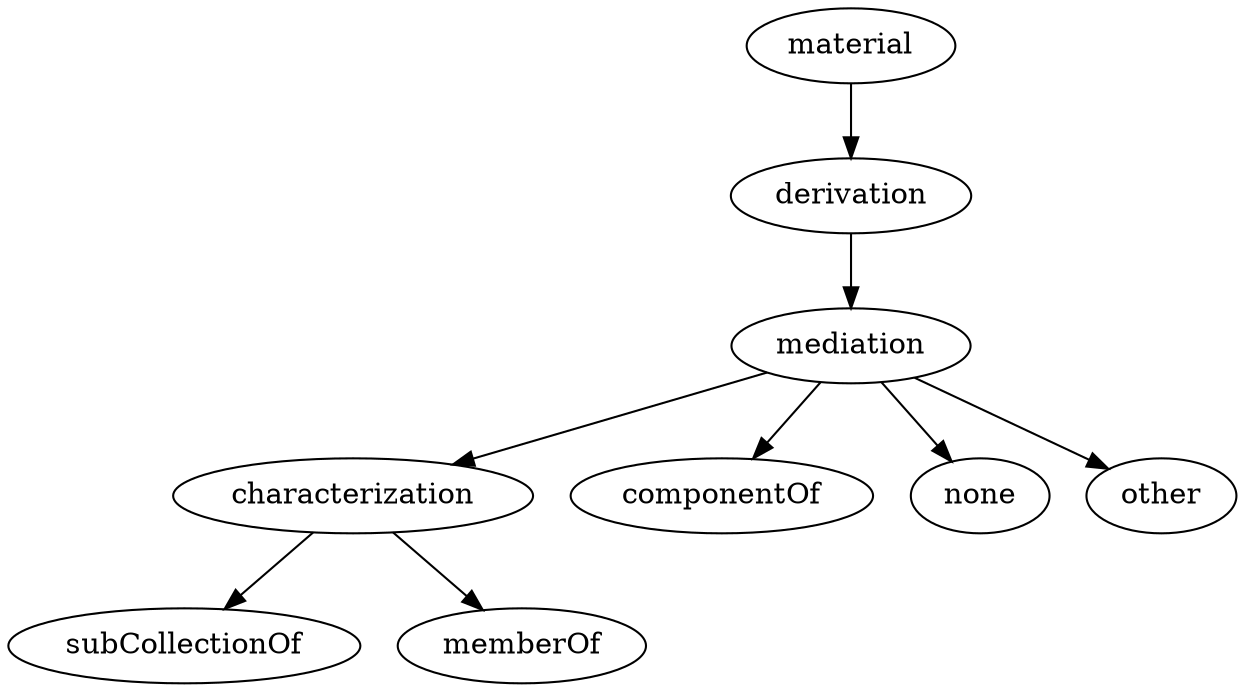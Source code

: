strict digraph  {
material;
derivation;
mediation;
characterization;
componentOf;
none;
other;
subCollectionOf;
memberOf;
material -> derivation;
derivation -> mediation;
mediation -> characterization;
mediation -> componentOf;
mediation -> none;
mediation -> other;
characterization -> subCollectionOf;
characterization -> memberOf;
}

